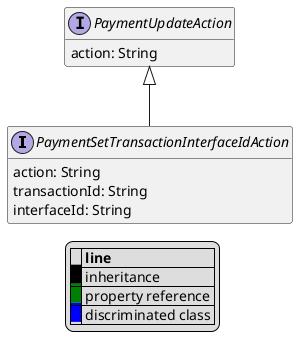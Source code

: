 @startuml

hide empty fields
hide empty methods
legend
|= |= line |
|<back:black>   </back>| inheritance |
|<back:green>   </back>| property reference |
|<back:blue>   </back>| discriminated class |
endlegend
interface PaymentSetTransactionInterfaceIdAction [[PaymentSetTransactionInterfaceIdAction.svg]] extends PaymentUpdateAction {
    action: String
    transactionId: String
    interfaceId: String
}
interface PaymentUpdateAction [[PaymentUpdateAction.svg]]  {
    action: String
}





@enduml

